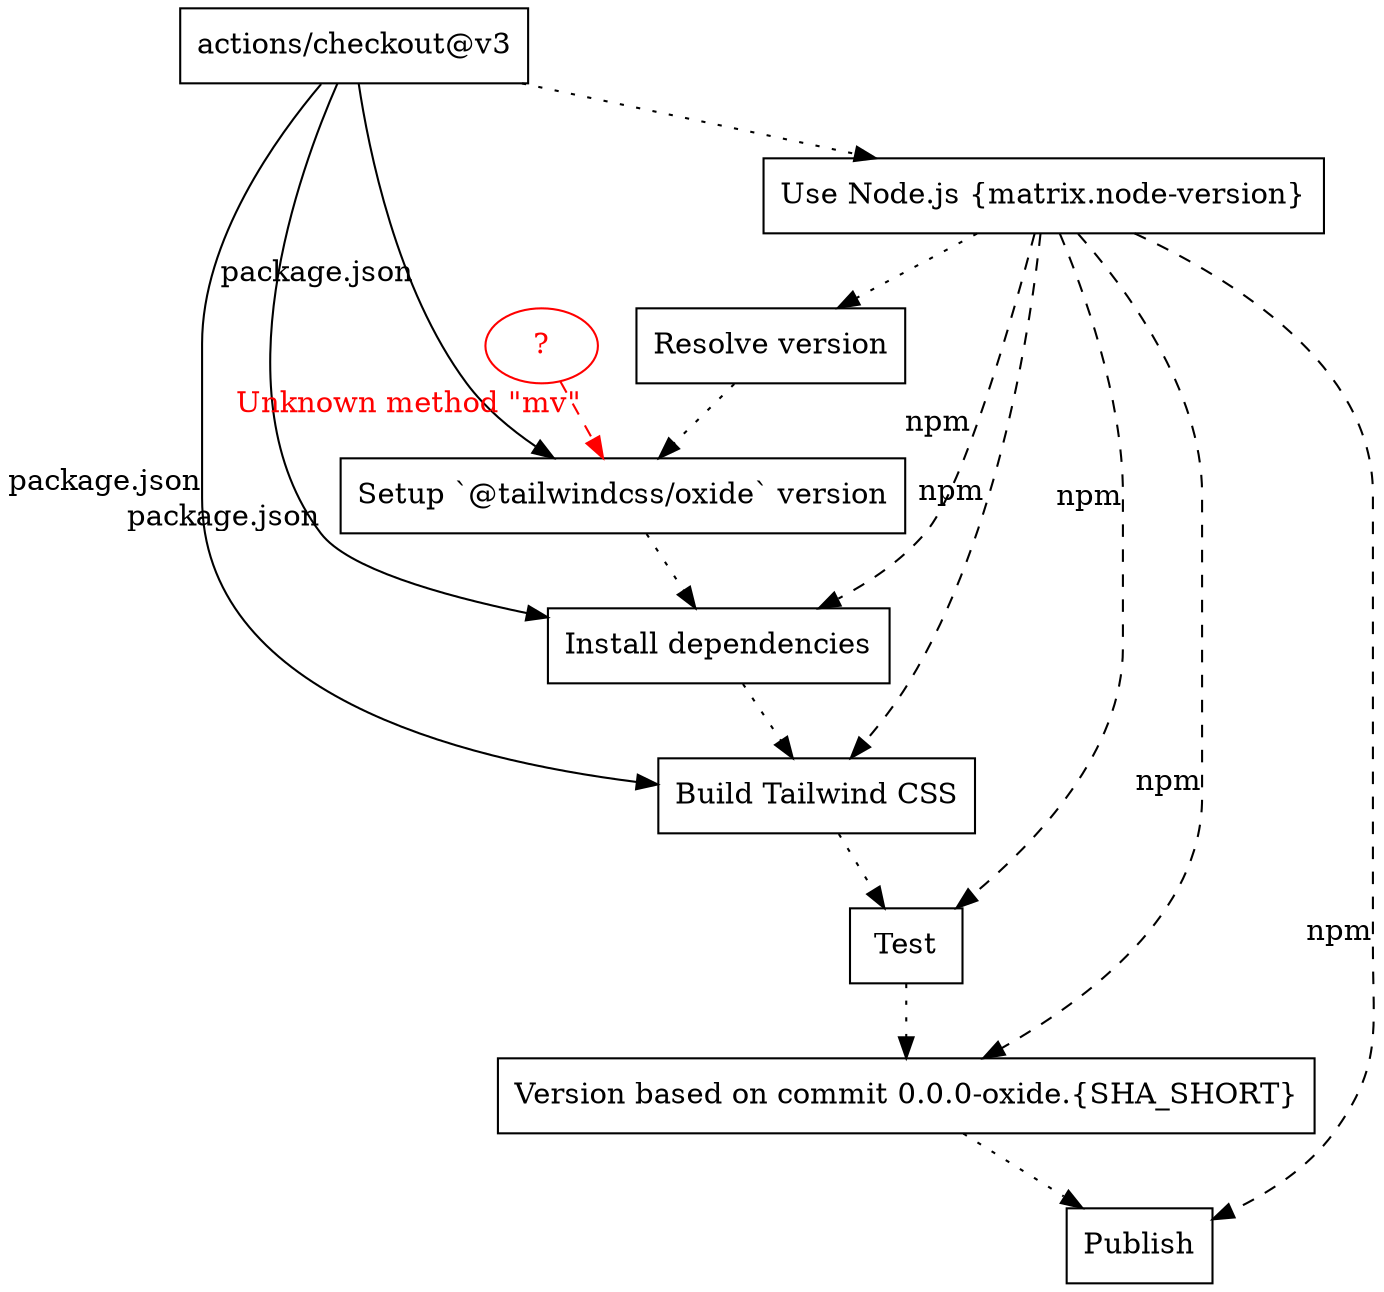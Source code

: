 digraph {
	"actions/checkout@v3" [shape=rect]
	"Use Node.js {matrix.node-version}" [shape=rect]
	"Resolve version" [shape=rect]
	"Setup `@tailwindcss/oxide` version" [shape=rect]
	"Install dependencies" [shape=rect]
	"Build Tailwind CSS" [shape=rect]
	Test [shape=rect]
	"Version based on commit 0.0.0-oxide.{SHA_SHORT}" [shape=rect]
	Publish [shape=rect]
	"?" [shape=rect]
	"?" [color=red fontcolor=red shape=ellipse]
	"actions/checkout@v3" -> "Setup `@tailwindcss/oxide` version" [decorate=false xlabel="package.json"]
	"actions/checkout@v3" -> "Install dependencies" [decorate=false xlabel="package.json"]
	"actions/checkout@v3" -> "Build Tailwind CSS" [decorate=false xlabel="package.json"]
	"actions/checkout@v3" -> "Use Node.js {matrix.node-version}" [style=dotted xlabel=""]
	"Use Node.js {matrix.node-version}" -> "Install dependencies" [style=dashed xlabel=npm]
	"Use Node.js {matrix.node-version}" -> "Build Tailwind CSS" [style=dashed xlabel=npm]
	"Use Node.js {matrix.node-version}" -> Test [style=dashed xlabel=npm]
	"Use Node.js {matrix.node-version}" -> "Version based on commit 0.0.0-oxide.{SHA_SHORT}" [style=dashed xlabel=npm]
	"Use Node.js {matrix.node-version}" -> Publish [style=dashed xlabel=npm]
	"Use Node.js {matrix.node-version}" -> "Resolve version" [style=dotted xlabel=""]
	"Resolve version" -> "Setup `@tailwindcss/oxide` version" [style=dotted xlabel=""]
	"Setup `@tailwindcss/oxide` version" -> "Install dependencies" [style=dotted xlabel=""]
	"Install dependencies" -> "Build Tailwind CSS" [style=dotted xlabel=""]
	"Build Tailwind CSS" -> Test [style=dotted xlabel=""]
	Test -> "Version based on commit 0.0.0-oxide.{SHA_SHORT}" [style=dotted xlabel=""]
	"Version based on commit 0.0.0-oxide.{SHA_SHORT}" -> Publish [style=dotted xlabel=""]
	"?" -> "Setup `@tailwindcss/oxide` version" [color=red fontcolor=red style=dashed xlabel="Unknown method \"mv\""]
}
